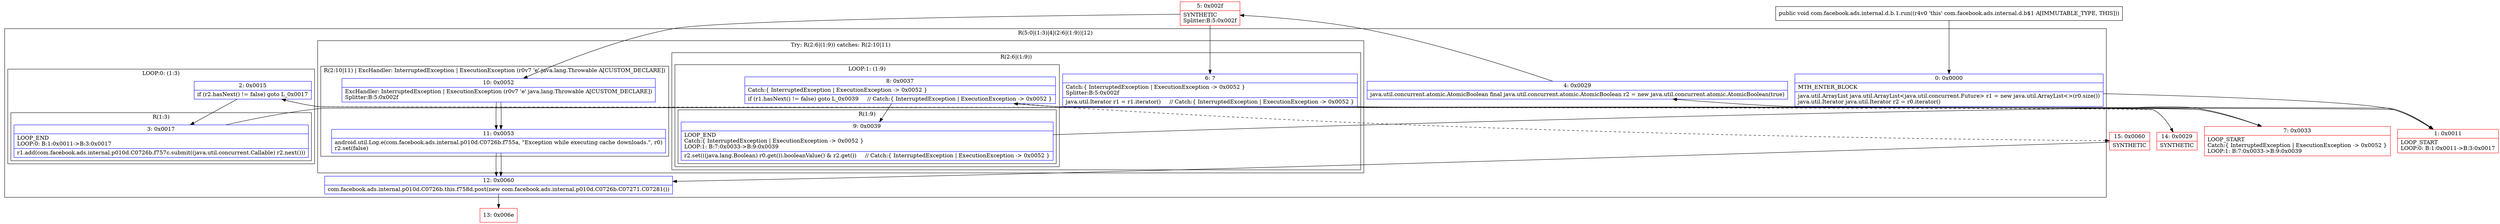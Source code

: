 digraph "CFG forcom.facebook.ads.internal.d.b.1.run()V" {
subgraph cluster_Region_692525602 {
label = "R(5:0|(1:3)|4|(2:6|(1:9))|12)";
node [shape=record,color=blue];
Node_0 [shape=record,label="{0\:\ 0x0000|MTH_ENTER_BLOCK\l|java.util.ArrayList java.util.ArrayList\<java.util.concurrent.Future\> r1 = new java.util.ArrayList\<\>(r0.size())\ljava.util.Iterator java.util.Iterator r2 = r0.iterator()\l}"];
subgraph cluster_LoopRegion_1994509951 {
label = "LOOP:0: (1:3)";
node [shape=record,color=blue];
Node_2 [shape=record,label="{2\:\ 0x0015|if (r2.hasNext() != false) goto L_0x0017\l}"];
subgraph cluster_Region_837533265 {
label = "R(1:3)";
node [shape=record,color=blue];
Node_3 [shape=record,label="{3\:\ 0x0017|LOOP_END\lLOOP:0: B:1:0x0011\-\>B:3:0x0017\l|r1.add(com.facebook.ads.internal.p010d.C0726b.f757c.submit((java.util.concurrent.Callable) r2.next()))\l}"];
}
}
Node_4 [shape=record,label="{4\:\ 0x0029|java.util.concurrent.atomic.AtomicBoolean final java.util.concurrent.atomic.AtomicBoolean r2 = new java.util.concurrent.atomic.AtomicBoolean(true)\l}"];
subgraph cluster_TryCatchRegion_1990936611 {
label = "Try: R(2:6|(1:9)) catches: R(2:10|11)";
node [shape=record,color=blue];
subgraph cluster_Region_1004136647 {
label = "R(2:6|(1:9))";
node [shape=record,color=blue];
Node_6 [shape=record,label="{6\:\ ?|Catch:\{ InterruptedException \| ExecutionException \-\> 0x0052 \}\lSplitter:B:5:0x002f\l|java.util.Iterator r1 = r1.iterator()     \/\/ Catch:\{ InterruptedException \| ExecutionException \-\> 0x0052 \}\l}"];
subgraph cluster_LoopRegion_42421798 {
label = "LOOP:1: (1:9)";
node [shape=record,color=blue];
Node_8 [shape=record,label="{8\:\ 0x0037|Catch:\{ InterruptedException \| ExecutionException \-\> 0x0052 \}\l|if (r1.hasNext() != false) goto L_0x0039     \/\/ Catch:\{ InterruptedException \| ExecutionException \-\> 0x0052 \}\l}"];
subgraph cluster_Region_1743150219 {
label = "R(1:9)";
node [shape=record,color=blue];
Node_9 [shape=record,label="{9\:\ 0x0039|LOOP_END\lCatch:\{ InterruptedException \| ExecutionException \-\> 0x0052 \}\lLOOP:1: B:7:0x0033\-\>B:9:0x0039\l|r2.set(((java.lang.Boolean) r0.get()).booleanValue() & r2.get())     \/\/ Catch:\{ InterruptedException \| ExecutionException \-\> 0x0052 \}\l}"];
}
}
}
subgraph cluster_Region_185822992 {
label = "R(2:10|11) | ExcHandler: InterruptedException \| ExecutionException (r0v7 'e' java.lang.Throwable A[CUSTOM_DECLARE])\l";
node [shape=record,color=blue];
Node_10 [shape=record,label="{10\:\ 0x0052|ExcHandler: InterruptedException \| ExecutionException (r0v7 'e' java.lang.Throwable A[CUSTOM_DECLARE])\lSplitter:B:5:0x002f\l}"];
Node_11 [shape=record,label="{11\:\ 0x0053|android.util.Log.e(com.facebook.ads.internal.p010d.C0726b.f755a, \"Exception while executing cache downloads.\", r0)\lr2.set(false)\l}"];
}
}
Node_12 [shape=record,label="{12\:\ 0x0060|com.facebook.ads.internal.p010d.C0726b.this.f758d.post(new com.facebook.ads.internal.p010d.C0726b.C07271.C07281())\l}"];
}
subgraph cluster_Region_185822992 {
label = "R(2:10|11) | ExcHandler: InterruptedException \| ExecutionException (r0v7 'e' java.lang.Throwable A[CUSTOM_DECLARE])\l";
node [shape=record,color=blue];
Node_10 [shape=record,label="{10\:\ 0x0052|ExcHandler: InterruptedException \| ExecutionException (r0v7 'e' java.lang.Throwable A[CUSTOM_DECLARE])\lSplitter:B:5:0x002f\l}"];
Node_11 [shape=record,label="{11\:\ 0x0053|android.util.Log.e(com.facebook.ads.internal.p010d.C0726b.f755a, \"Exception while executing cache downloads.\", r0)\lr2.set(false)\l}"];
}
Node_1 [shape=record,color=red,label="{1\:\ 0x0011|LOOP_START\lLOOP:0: B:1:0x0011\-\>B:3:0x0017\l}"];
Node_5 [shape=record,color=red,label="{5\:\ 0x002f|SYNTHETIC\lSplitter:B:5:0x002f\l}"];
Node_7 [shape=record,color=red,label="{7\:\ 0x0033|LOOP_START\lCatch:\{ InterruptedException \| ExecutionException \-\> 0x0052 \}\lLOOP:1: B:7:0x0033\-\>B:9:0x0039\l}"];
Node_13 [shape=record,color=red,label="{13\:\ 0x006e}"];
Node_14 [shape=record,color=red,label="{14\:\ 0x0029|SYNTHETIC\l}"];
Node_15 [shape=record,color=red,label="{15\:\ 0x0060|SYNTHETIC\l}"];
MethodNode[shape=record,label="{public void com.facebook.ads.internal.d.b.1.run((r4v0 'this' com.facebook.ads.internal.d.b$1 A[IMMUTABLE_TYPE, THIS])) }"];
MethodNode -> Node_0;
Node_0 -> Node_1;
Node_2 -> Node_3;
Node_2 -> Node_14[style=dashed];
Node_3 -> Node_1;
Node_4 -> Node_5;
Node_6 -> Node_7;
Node_8 -> Node_9;
Node_8 -> Node_15[style=dashed];
Node_9 -> Node_7;
Node_10 -> Node_11;
Node_11 -> Node_12;
Node_12 -> Node_13;
Node_10 -> Node_11;
Node_11 -> Node_12;
Node_1 -> Node_2;
Node_5 -> Node_6;
Node_5 -> Node_10;
Node_7 -> Node_8;
Node_14 -> Node_4;
Node_15 -> Node_12;
}

